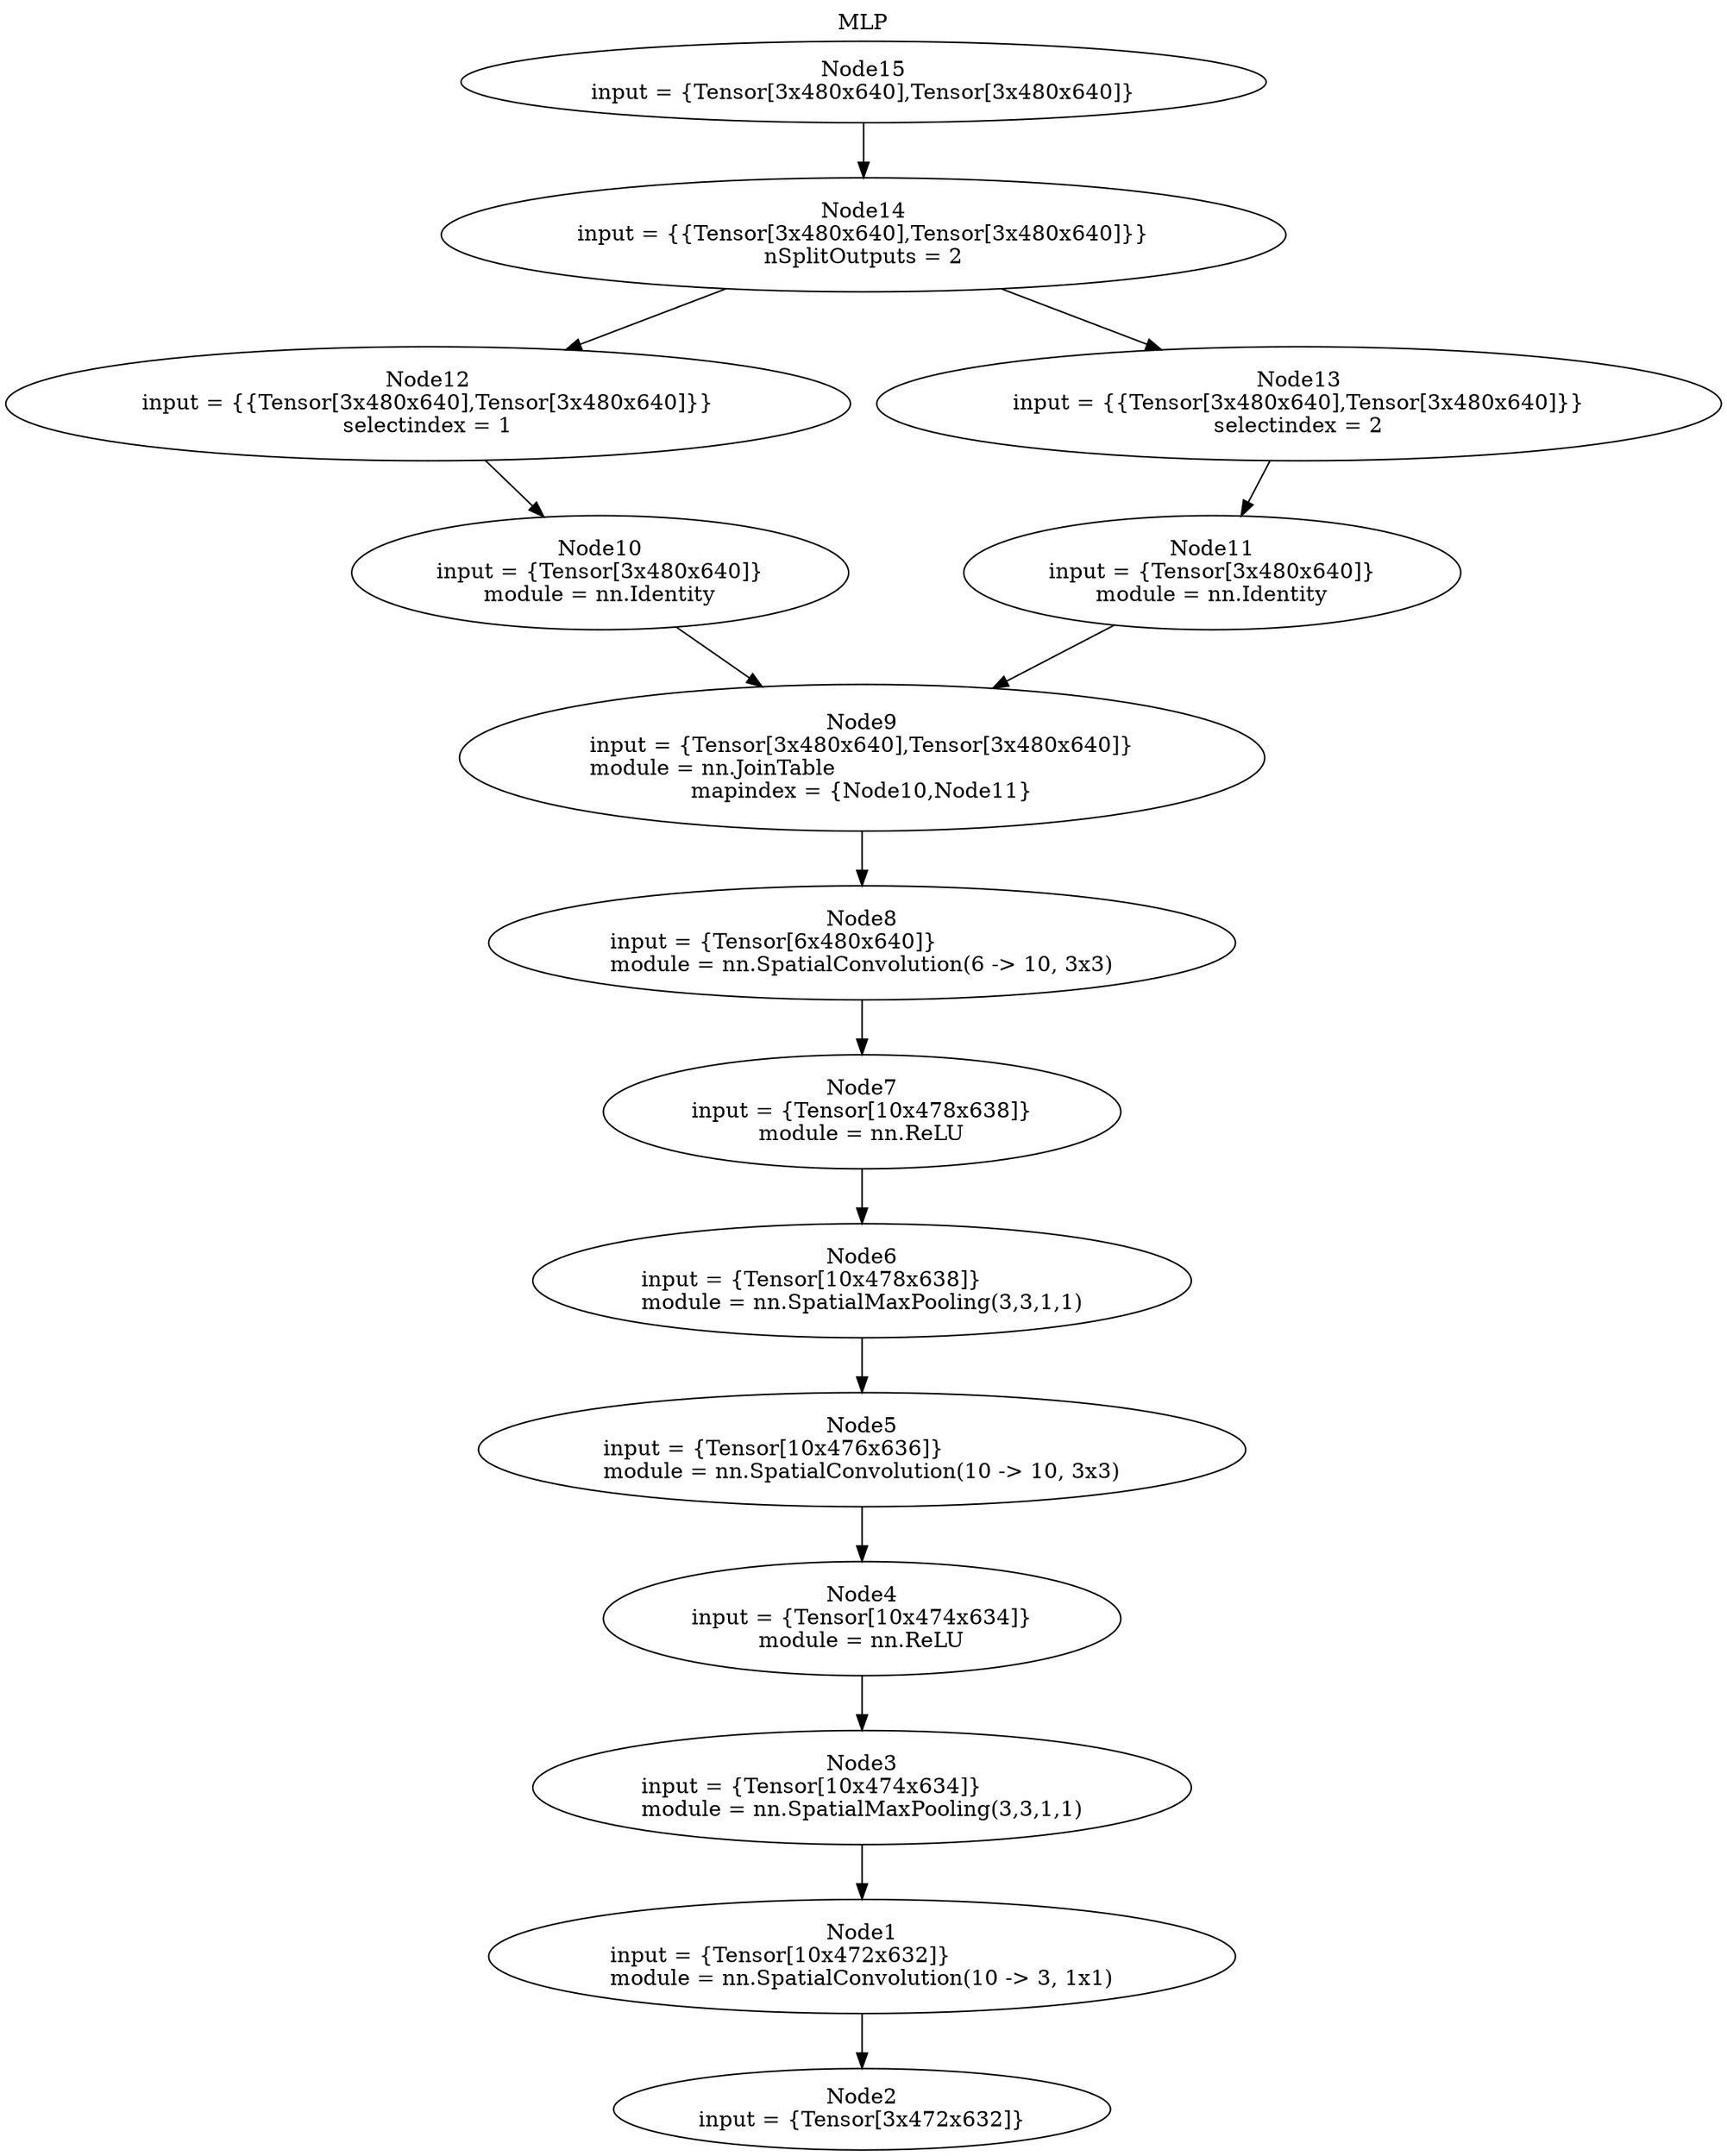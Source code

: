 digraph G {
labelloc="t";
label="MLP";
node [shape = oval]; 
n1[label="Node1\ninput = {Tensor[10x472x632]}\lmodule = nn.SpatialConvolution(10 -> 3, 1x1)" tooltip="[./vision.lua]:22"];
n2[label="Node2\ninput = {Tensor[3x472x632]}" tooltip="[[C]]:-1"];
n3[label="Node3\ninput = {Tensor[10x474x634]}\lmodule = nn.SpatialMaxPooling(3,3,1,1)" tooltip="[./vision.lua]:21"];
n4[label="Node4\ninput = {Tensor[10x474x634]}\lmodule = nn.ReLU" tooltip="[./vision.lua]:21"];
n5[label="Node5\ninput = {Tensor[10x476x636]}\lmodule = nn.SpatialConvolution(10 -> 10, 3x3)" tooltip="[./vision.lua]:21"];
n6[label="Node6\ninput = {Tensor[10x478x638]}\lmodule = nn.SpatialMaxPooling(3,3,1,1)" tooltip="[./vision.lua]:20"];
n7[label="Node7\ninput = {Tensor[10x478x638]}\lmodule = nn.ReLU" tooltip="[./vision.lua]:20"];
n8[label="Node8\ninput = {Tensor[6x480x640]}\lmodule = nn.SpatialConvolution(6 -> 10, 3x3)" tooltip="[./vision.lua]:20"];
n9[label="Node9\ninput = {Tensor[3x480x640],Tensor[3x480x640]}\lmodule = nn.JoinTable\lmapindex = {Node10,Node11}" tooltip="[./vision.lua]:19"];
n10[label="Node10\ninput = {Tensor[3x480x640]}\lmodule = nn.Identity" tooltip="[./vision.lua]:17"];
n11[label="Node11\ninput = {Tensor[3x480x640]}\lmodule = nn.Identity" tooltip="[./vision.lua]:18"];
n12[label="Node12\ninput = {{Tensor[3x480x640],Tensor[3x480x640]}}\lselectindex = 1" tooltip="[[C]]:-1-1"];
n13[label="Node13\ninput = {{Tensor[3x480x640],Tensor[3x480x640]}}\lselectindex = 2" tooltip="[[C]]:-1-2"];
n14[label="Node14\ninput = {{Tensor[3x480x640],Tensor[3x480x640]}}\lnSplitOutputs = 2" tooltip="[[C]]:-1-mnode"];
n15[label="Node15\ninput = {Tensor[3x480x640],Tensor[3x480x640]}" tooltip="[[C]]:-1"];
n1 -> n2;
n3 -> n1;
n4 -> n3;
n5 -> n4;
n6 -> n5;
n7 -> n6;
n8 -> n7;
n9 -> n8;
n10 -> n9;
n11 -> n9;
n12 -> n10;
n13 -> n11;
n14 -> n12;
n14 -> n13;
n15 -> n14;
}